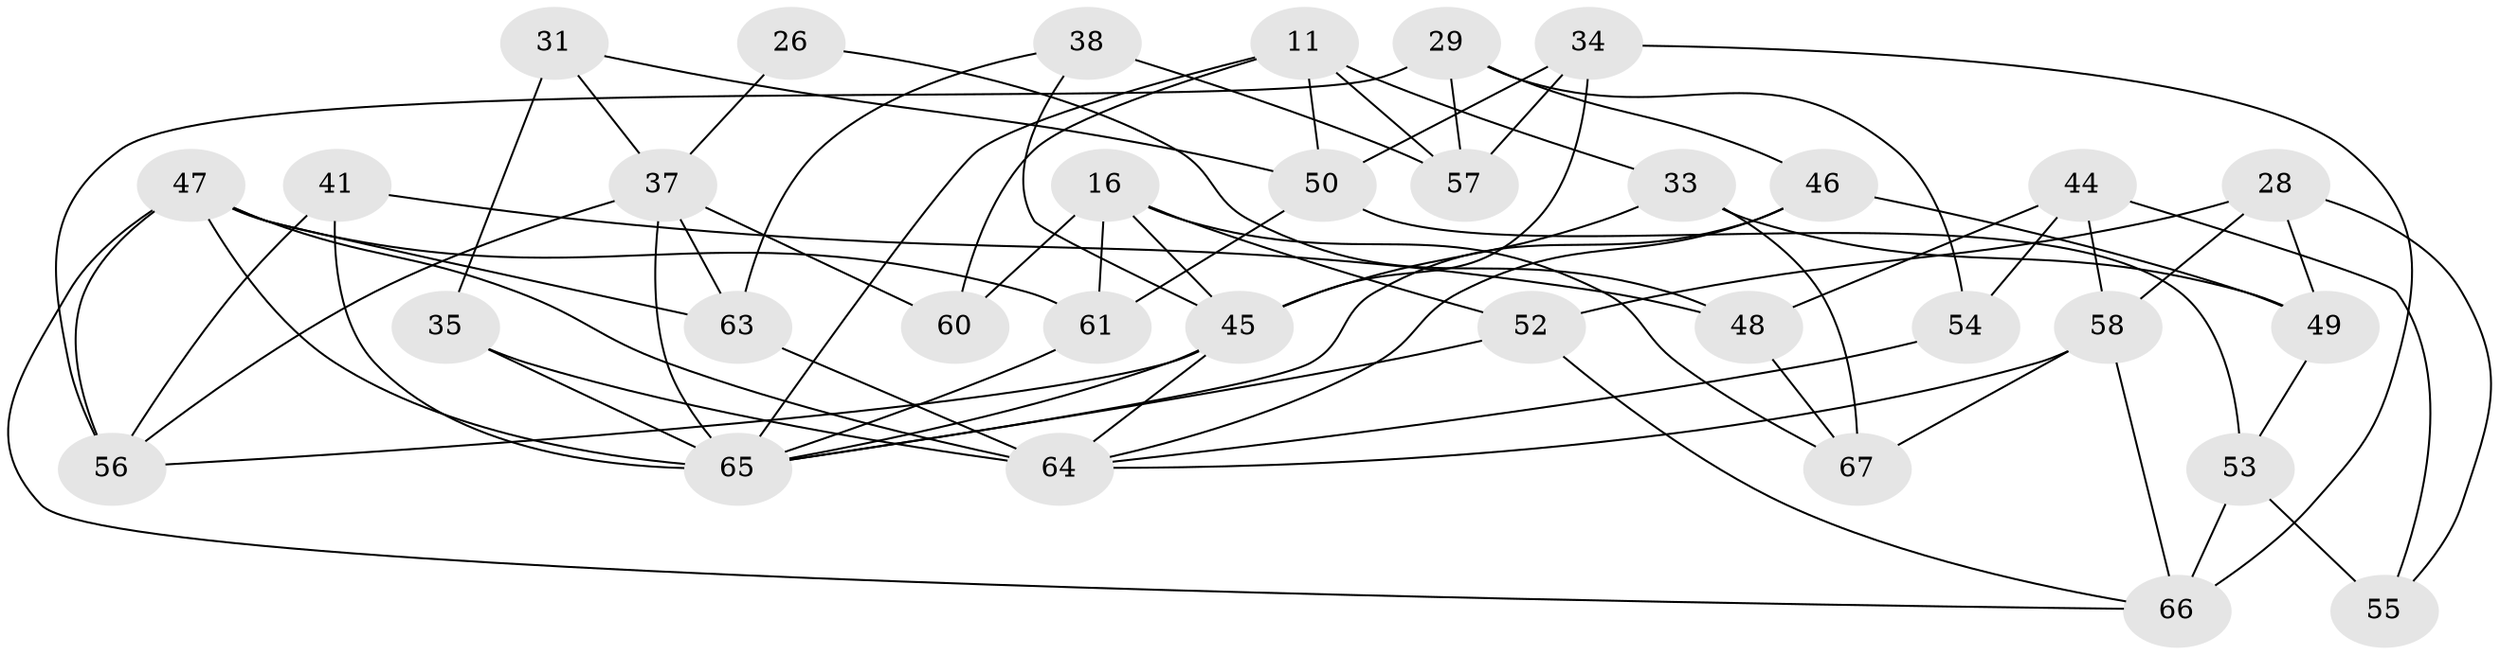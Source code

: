 // original degree distribution, {4: 1.0}
// Generated by graph-tools (version 1.1) at 2025/59/03/09/25 04:59:19]
// undirected, 33 vertices, 72 edges
graph export_dot {
graph [start="1"]
  node [color=gray90,style=filled];
  11 [super="+10"];
  16 [super="+4"];
  26;
  28;
  29;
  31;
  33 [super="+32"];
  34 [super="+20"];
  35 [super="+30"];
  37 [super="+1+15"];
  38;
  41 [super="+3"];
  44;
  45 [super="+40"];
  46;
  47 [super="+21"];
  48 [super="+17"];
  49;
  50 [super="+42"];
  52;
  53 [super="+22"];
  54;
  55;
  56 [super="+23"];
  57 [super="+25"];
  58 [super="+5"];
  60;
  61 [super="+7"];
  63;
  64 [super="+27+51"];
  65 [super="+8+24+62+59"];
  66 [super="+2"];
  67 [super="+18"];
  11 -- 60;
  11 -- 33 [weight=2];
  11 -- 65 [weight=2];
  11 -- 50 [weight=2];
  11 -- 57;
  16 -- 61 [weight=2];
  16 -- 52;
  16 -- 60;
  16 -- 67;
  16 -- 45;
  26 -- 37 [weight=2];
  26 -- 48 [weight=2];
  28 -- 55;
  28 -- 52;
  28 -- 49;
  28 -- 58;
  29 -- 57;
  29 -- 54;
  29 -- 46;
  29 -- 56;
  31 -- 35 [weight=2];
  31 -- 37;
  31 -- 50;
  33 -- 67 [weight=2];
  33 -- 49;
  33 -- 45;
  34 -- 50;
  34 -- 57 [weight=2];
  34 -- 66;
  34 -- 45 [weight=2];
  35 -- 65 [weight=3];
  35 -- 64;
  37 -- 63;
  37 -- 60 [weight=2];
  37 -- 56;
  37 -- 65;
  38 -- 57 [weight=2];
  38 -- 63;
  38 -- 45;
  41 -- 56 [weight=2];
  41 -- 48 [weight=2];
  41 -- 65 [weight=2];
  44 -- 48;
  44 -- 54;
  44 -- 55;
  44 -- 58;
  45 -- 56;
  45 -- 65 [weight=3];
  45 -- 64;
  46 -- 49;
  46 -- 65;
  46 -- 64;
  47 -- 66;
  47 -- 65 [weight=3];
  47 -- 63;
  47 -- 56;
  47 -- 61;
  47 -- 64 [weight=3];
  48 -- 67;
  49 -- 53;
  50 -- 61;
  50 -- 53;
  52 -- 66;
  52 -- 65;
  53 -- 55 [weight=2];
  53 -- 66 [weight=2];
  54 -- 64 [weight=2];
  58 -- 67 [weight=2];
  58 -- 64;
  58 -- 66;
  61 -- 65 [weight=2];
  63 -- 64;
}
